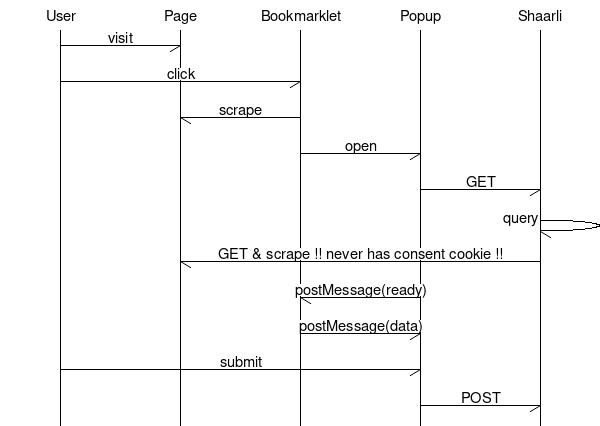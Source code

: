 # mscgen -Tsvg -i bookmarklet.msc
# https://www.mcternan.me.uk/mscgen/
msc {
  us [label=User], pa [label=Page], bo [label=Bookmarklet], po [label=Popup], sh [label=Shaarli];

  us -> pa [label = "visit"];
  us -> bo [label = "click"];
  bo -> pa [label = "scrape"];
  bo -> po [label = "open"];
  po -> sh [label = "GET"];
  sh -> sh [label = "query"];
  sh -> pa [label = "GET & scrape !! never has consent cookie !!"];
  po -> bo [label = "postMessage(ready)"];
  bo -> po [label = "postMessage(data)"];
  us -> po [label = "submit"];
  po -> sh [label = "POST"];
}

